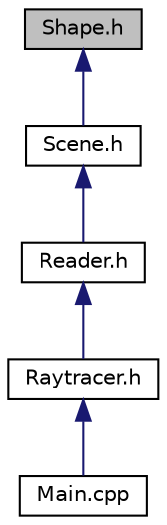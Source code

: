 digraph "Shape.h"
{
  edge [fontname="Helvetica",fontsize="10",labelfontname="Helvetica",labelfontsize="10"];
  node [fontname="Helvetica",fontsize="10",shape=record];
  Node6 [label="Shape.h",height=0.2,width=0.4,color="black", fillcolor="grey75", style="filled", fontcolor="black"];
  Node6 -> Node7 [dir="back",color="midnightblue",fontsize="10",style="solid",fontname="Helvetica"];
  Node7 [label="Scene.h",height=0.2,width=0.4,color="black", fillcolor="white", style="filled",URL="$Scene_8h.html",tooltip="Define the scene. "];
  Node7 -> Node8 [dir="back",color="midnightblue",fontsize="10",style="solid",fontname="Helvetica"];
  Node8 [label="Reader.h",height=0.2,width=0.4,color="black", fillcolor="white", style="filled",URL="$Reader_8h.html",tooltip="Define JSON readers. "];
  Node8 -> Node9 [dir="back",color="midnightblue",fontsize="10",style="solid",fontname="Helvetica"];
  Node9 [label="Raytracer.h",height=0.2,width=0.4,color="black", fillcolor="white", style="filled",URL="$Raytracer_8h.html",tooltip="Define all reaytracers that can be used in this project. "];
  Node9 -> Node10 [dir="back",color="midnightblue",fontsize="10",style="solid",fontname="Helvetica"];
  Node10 [label="Main.cpp",height=0.2,width=0.4,color="black", fillcolor="white", style="filled",URL="$Main_8cpp.html",tooltip="Main file. "];
}
